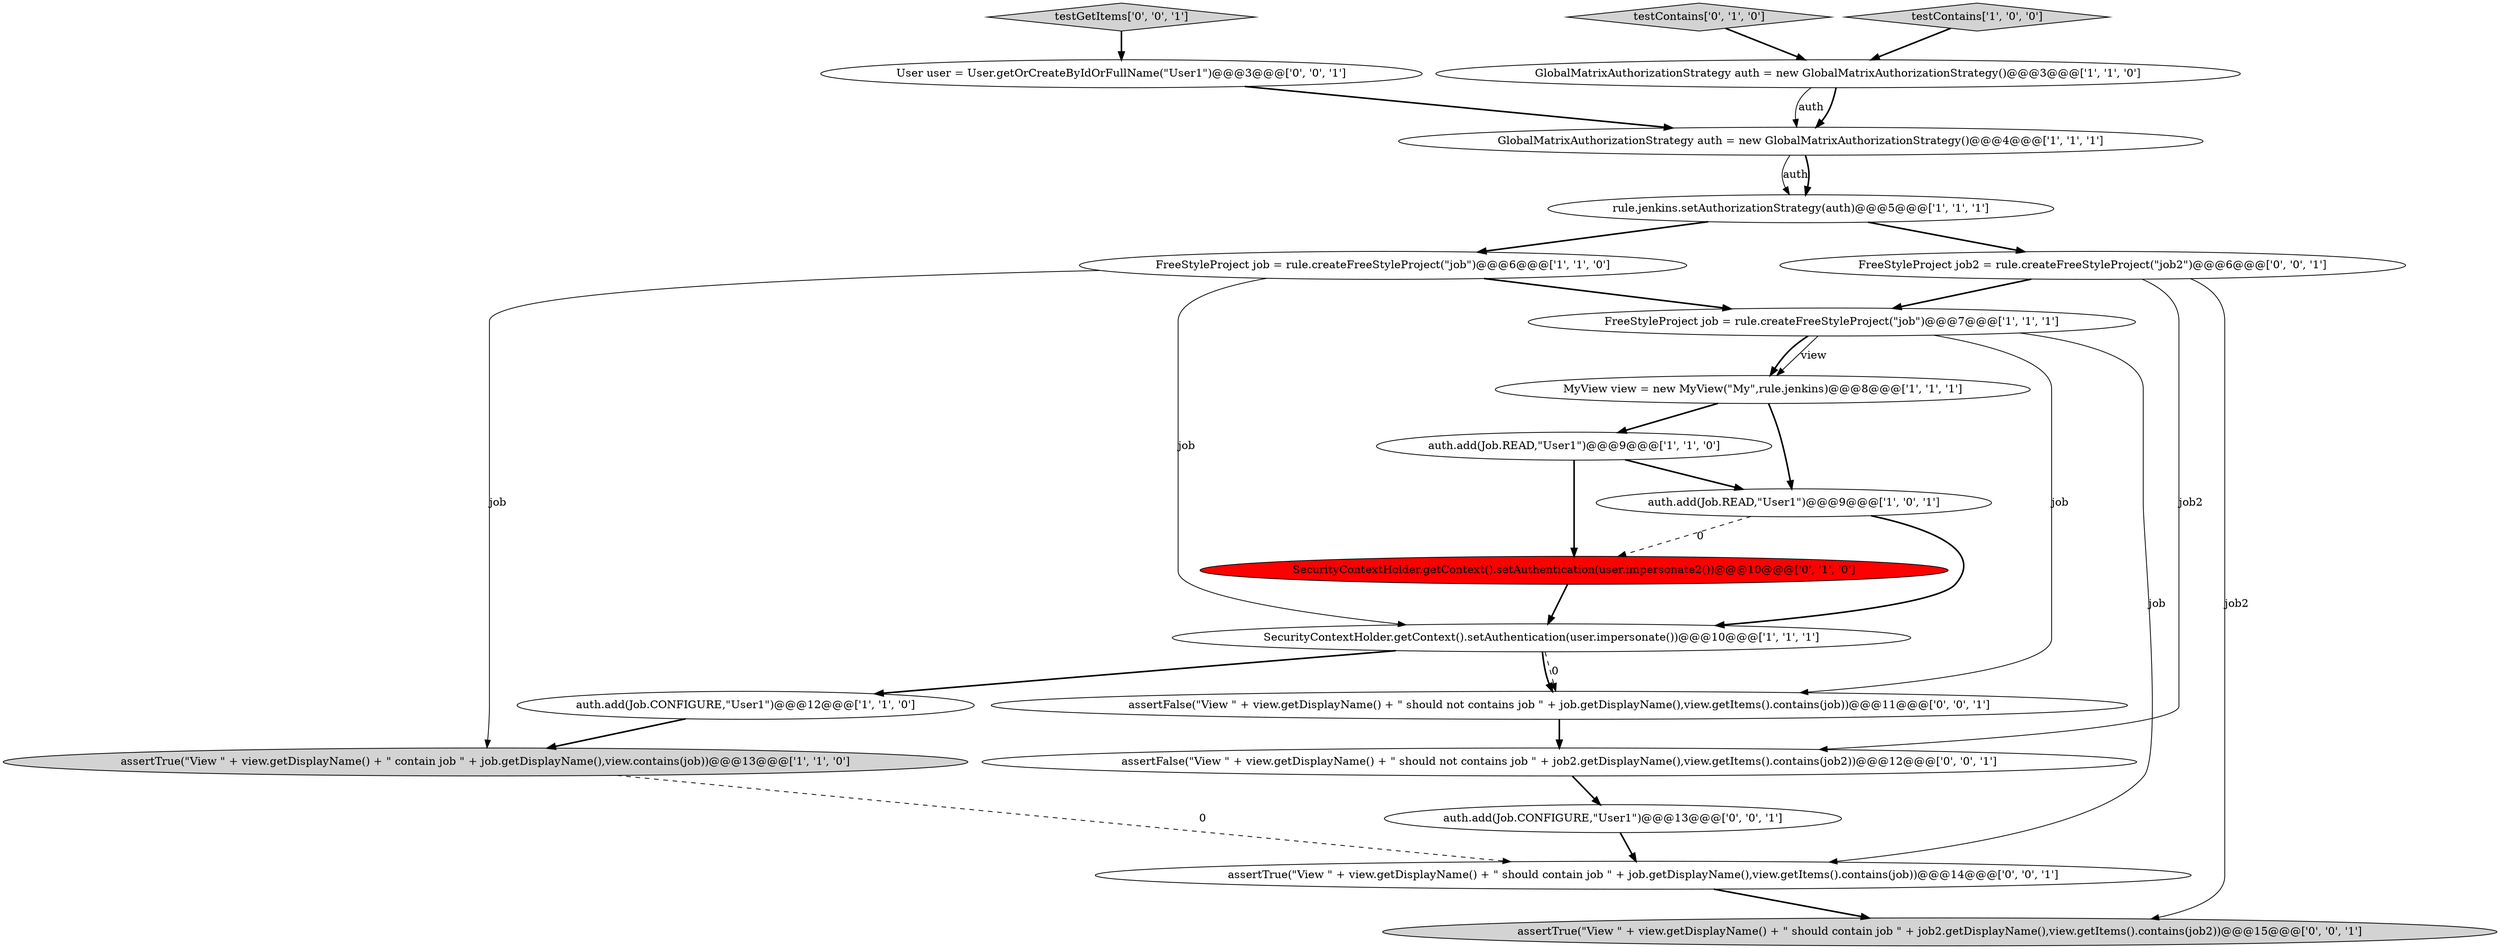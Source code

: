 digraph {
11 [style = filled, label = "auth.add(Job.CONFIGURE,\"User1\")@@@12@@@['1', '1', '0']", fillcolor = white, shape = ellipse image = "AAA0AAABBB1BBB"];
21 [style = filled, label = "User user = User.getOrCreateByIdOrFullName(\"User1\")@@@3@@@['0', '0', '1']", fillcolor = white, shape = ellipse image = "AAA0AAABBB3BBB"];
3 [style = filled, label = "auth.add(Job.READ,\"User1\")@@@9@@@['1', '0', '1']", fillcolor = white, shape = ellipse image = "AAA0AAABBB1BBB"];
13 [style = filled, label = "testContains['0', '1', '0']", fillcolor = lightgray, shape = diamond image = "AAA0AAABBB2BBB"];
9 [style = filled, label = "FreeStyleProject job = rule.createFreeStyleProject(\"job\")@@@7@@@['1', '1', '1']", fillcolor = white, shape = ellipse image = "AAA0AAABBB1BBB"];
6 [style = filled, label = "FreeStyleProject job = rule.createFreeStyleProject(\"job\")@@@6@@@['1', '1', '0']", fillcolor = white, shape = ellipse image = "AAA0AAABBB1BBB"];
2 [style = filled, label = "auth.add(Job.READ,\"User1\")@@@9@@@['1', '1', '0']", fillcolor = white, shape = ellipse image = "AAA0AAABBB1BBB"];
4 [style = filled, label = "testContains['1', '0', '0']", fillcolor = lightgray, shape = diamond image = "AAA0AAABBB1BBB"];
16 [style = filled, label = "assertFalse(\"View \" + view.getDisplayName() + \" should not contains job \" + job.getDisplayName(),view.getItems().contains(job))@@@11@@@['0', '0', '1']", fillcolor = white, shape = ellipse image = "AAA0AAABBB3BBB"];
0 [style = filled, label = "GlobalMatrixAuthorizationStrategy auth = new GlobalMatrixAuthorizationStrategy()@@@4@@@['1', '1', '1']", fillcolor = white, shape = ellipse image = "AAA0AAABBB1BBB"];
20 [style = filled, label = "FreeStyleProject job2 = rule.createFreeStyleProject(\"job2\")@@@6@@@['0', '0', '1']", fillcolor = white, shape = ellipse image = "AAA0AAABBB3BBB"];
8 [style = filled, label = "MyView view = new MyView(\"My\",rule.jenkins)@@@8@@@['1', '1', '1']", fillcolor = white, shape = ellipse image = "AAA0AAABBB1BBB"];
10 [style = filled, label = "SecurityContextHolder.getContext().setAuthentication(user.impersonate())@@@10@@@['1', '1', '1']", fillcolor = white, shape = ellipse image = "AAA0AAABBB1BBB"];
5 [style = filled, label = "GlobalMatrixAuthorizationStrategy auth = new GlobalMatrixAuthorizationStrategy()@@@3@@@['1', '1', '0']", fillcolor = white, shape = ellipse image = "AAA0AAABBB1BBB"];
14 [style = filled, label = "auth.add(Job.CONFIGURE,\"User1\")@@@13@@@['0', '0', '1']", fillcolor = white, shape = ellipse image = "AAA0AAABBB3BBB"];
19 [style = filled, label = "assertFalse(\"View \" + view.getDisplayName() + \" should not contains job \" + job2.getDisplayName(),view.getItems().contains(job2))@@@12@@@['0', '0', '1']", fillcolor = white, shape = ellipse image = "AAA0AAABBB3BBB"];
17 [style = filled, label = "testGetItems['0', '0', '1']", fillcolor = lightgray, shape = diamond image = "AAA0AAABBB3BBB"];
12 [style = filled, label = "SecurityContextHolder.getContext().setAuthentication(user.impersonate2())@@@10@@@['0', '1', '0']", fillcolor = red, shape = ellipse image = "AAA1AAABBB2BBB"];
18 [style = filled, label = "assertTrue(\"View \" + view.getDisplayName() + \" should contain job \" + job2.getDisplayName(),view.getItems().contains(job2))@@@15@@@['0', '0', '1']", fillcolor = lightgray, shape = ellipse image = "AAA0AAABBB3BBB"];
1 [style = filled, label = "rule.jenkins.setAuthorizationStrategy(auth)@@@5@@@['1', '1', '1']", fillcolor = white, shape = ellipse image = "AAA0AAABBB1BBB"];
15 [style = filled, label = "assertTrue(\"View \" + view.getDisplayName() + \" should contain job \" + job.getDisplayName(),view.getItems().contains(job))@@@14@@@['0', '0', '1']", fillcolor = white, shape = ellipse image = "AAA0AAABBB3BBB"];
7 [style = filled, label = "assertTrue(\"View \" + view.getDisplayName() + \" contain job \" + job.getDisplayName(),view.contains(job))@@@13@@@['1', '1', '0']", fillcolor = lightgray, shape = ellipse image = "AAA0AAABBB1BBB"];
21->0 [style = bold, label=""];
9->16 [style = solid, label="job"];
20->9 [style = bold, label=""];
20->19 [style = solid, label="job2"];
6->10 [style = solid, label="job"];
2->3 [style = bold, label=""];
8->3 [style = bold, label=""];
1->20 [style = bold, label=""];
9->15 [style = solid, label="job"];
9->8 [style = solid, label="view"];
16->19 [style = bold, label=""];
9->8 [style = bold, label=""];
15->18 [style = bold, label=""];
2->12 [style = bold, label=""];
3->10 [style = bold, label=""];
0->1 [style = solid, label="auth"];
6->7 [style = solid, label="job"];
12->10 [style = bold, label=""];
1->6 [style = bold, label=""];
19->14 [style = bold, label=""];
3->12 [style = dashed, label="0"];
10->16 [style = bold, label=""];
5->0 [style = bold, label=""];
8->2 [style = bold, label=""];
0->1 [style = bold, label=""];
13->5 [style = bold, label=""];
7->15 [style = dashed, label="0"];
14->15 [style = bold, label=""];
5->0 [style = solid, label="auth"];
10->16 [style = dashed, label="0"];
6->9 [style = bold, label=""];
20->18 [style = solid, label="job2"];
4->5 [style = bold, label=""];
17->21 [style = bold, label=""];
11->7 [style = bold, label=""];
10->11 [style = bold, label=""];
}
